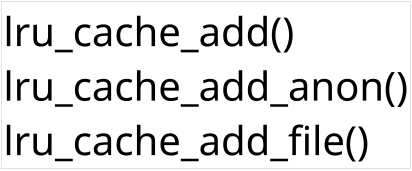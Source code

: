 @startuml

skinparam ComponentStyle rectangle
hide stereotype
scale 1/5

skinparam Component {
    FontSize 200
    FontColor black
    BorderThickness 0
    BackgroundColor transparent
}

component "lru_cache_add()\nlru_cache_add_anon()\nlru_cache_add_file()" as cp

@enduml
